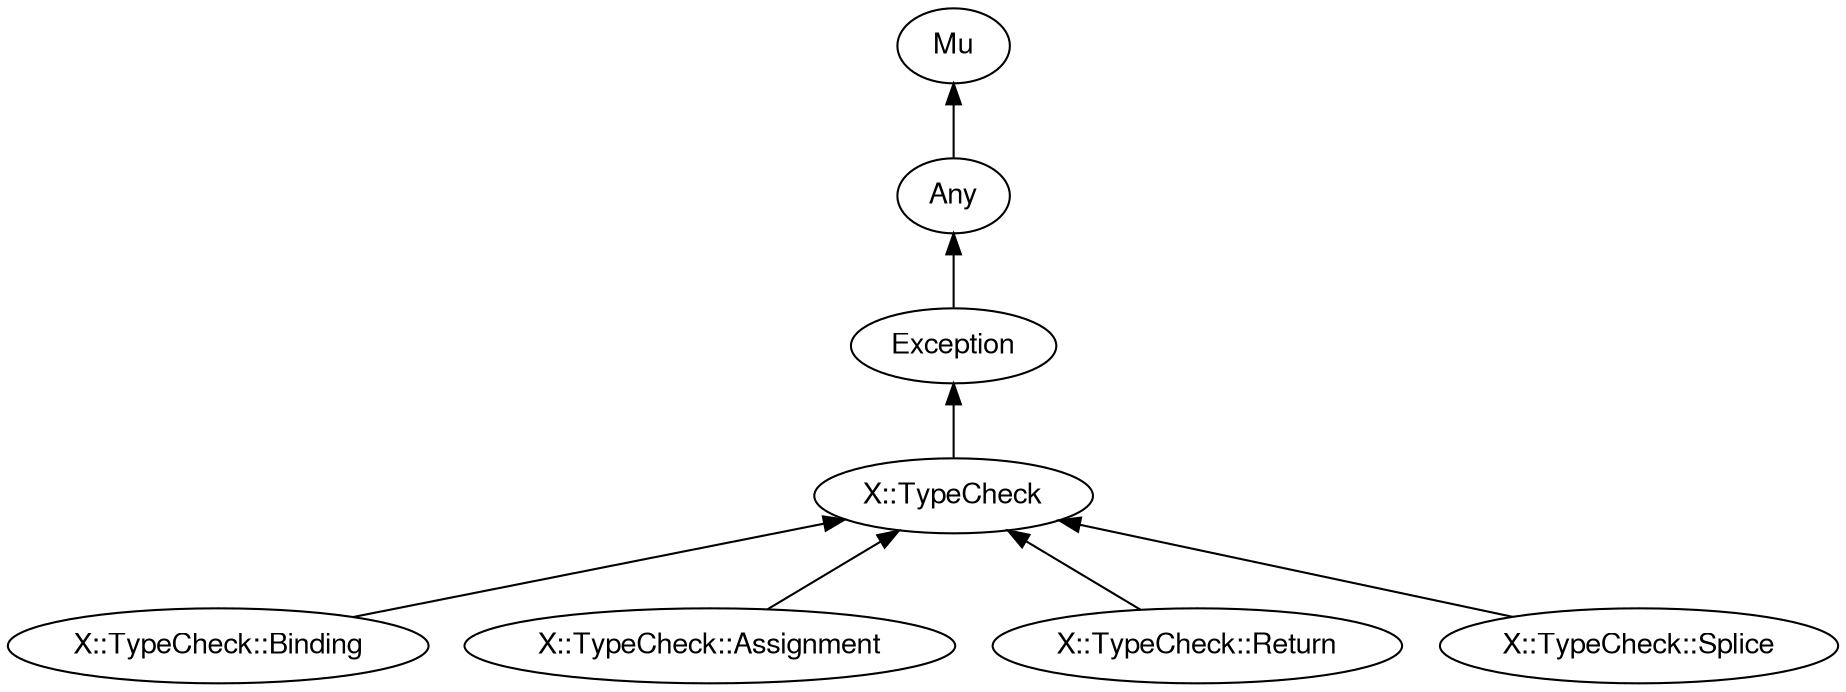 digraph "perl6-type-graph" {
    rankdir=BT;
    splines=polyline;
    overlap=false; 
    // Types
    "X::TypeCheck" [color="#000000", fontcolor="#000000", href="/type/X::TypeCheck", fontname="FreeSans"];
    "Mu" [color="#000000", fontcolor="#000000", href="/type/Mu", fontname="FreeSans"];
    "Any" [color="#000000", fontcolor="#000000", href="/type/Any", fontname="FreeSans"];
    "Exception" [color="#000000", fontcolor="#000000", href="/type/Exception", fontname="FreeSans"];
    "X::TypeCheck::Binding" [color="#000000", fontcolor="#000000", href="/type/X::TypeCheck::Binding", fontname="FreeSans"];
    "X::TypeCheck::Assignment" [color="#000000", fontcolor="#000000", href="/type/X::TypeCheck::Assignment", fontname="FreeSans"];
    "X::TypeCheck::Return" [color="#000000", fontcolor="#000000", href="/type/X::TypeCheck::Return", fontname="FreeSans"];
    "X::TypeCheck::Splice" [color="#000000", fontcolor="#000000", href="/type/X::TypeCheck::Splice", fontname="FreeSans"];

    // Superclasses
    "X::TypeCheck" -> "Exception" [color="#000000"];
    "Any" -> "Mu" [color="#000000"];
    "Exception" -> "Any" [color="#000000"];
    "X::TypeCheck::Binding" -> "X::TypeCheck" [color="#000000"];
    "X::TypeCheck::Assignment" -> "X::TypeCheck" [color="#000000"];
    "X::TypeCheck::Return" -> "X::TypeCheck" [color="#000000"];
    "X::TypeCheck::Splice" -> "X::TypeCheck" [color="#000000"];

    // Roles
}
